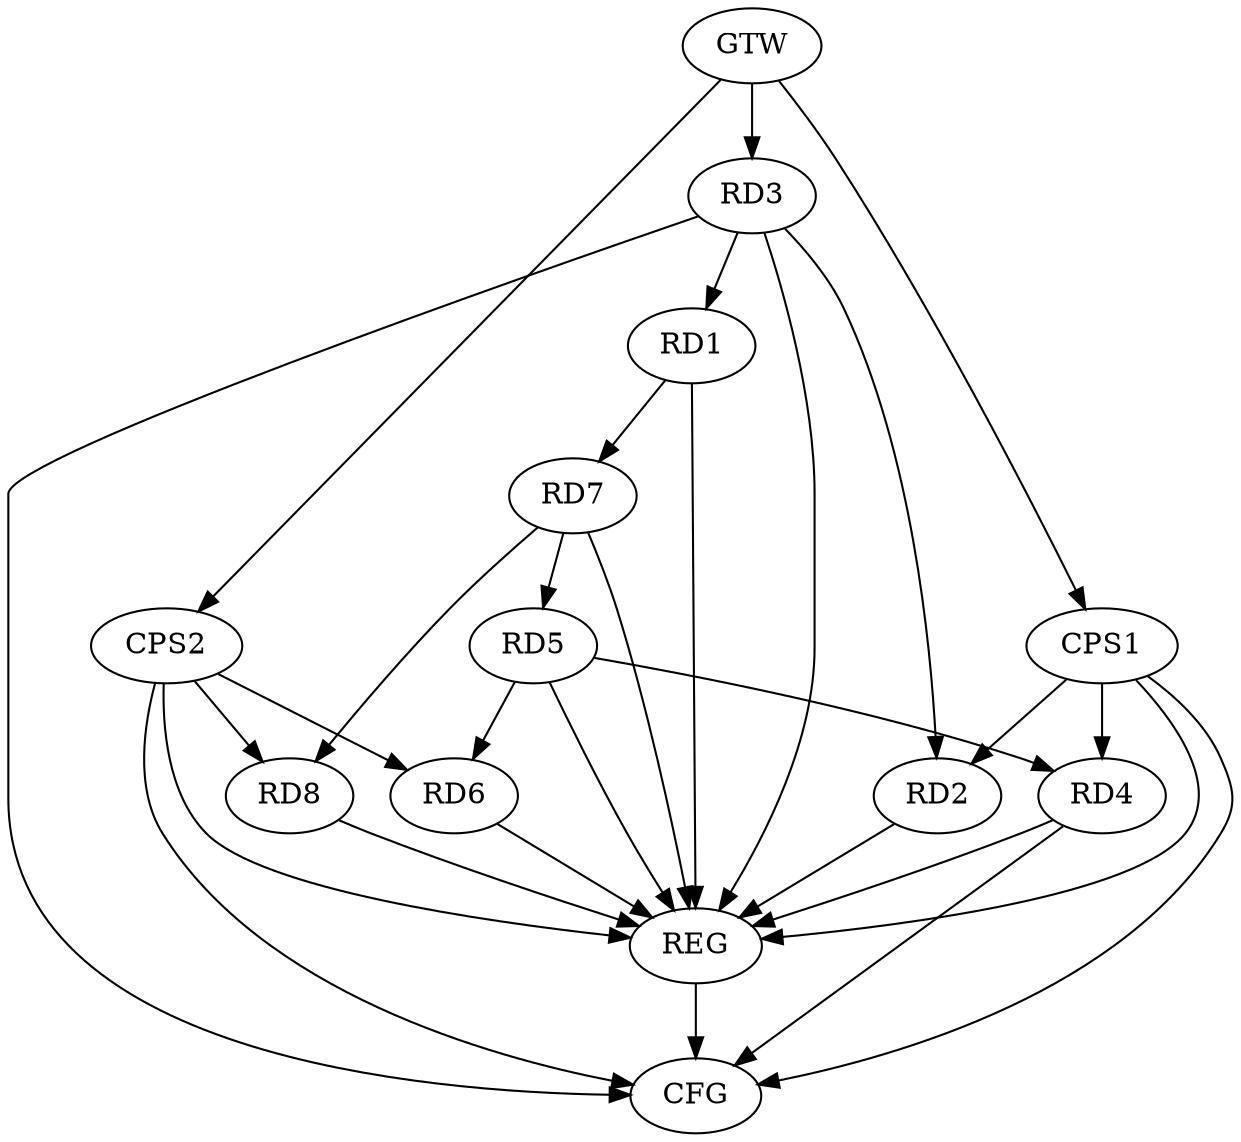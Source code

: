 strict digraph G {
  RD1 [ label="RD1" ];
  RD2 [ label="RD2" ];
  RD3 [ label="RD3" ];
  RD4 [ label="RD4" ];
  RD5 [ label="RD5" ];
  RD6 [ label="RD6" ];
  RD7 [ label="RD7" ];
  RD8 [ label="RD8" ];
  CPS1 [ label="CPS1" ];
  CPS2 [ label="CPS2" ];
  GTW [ label="GTW" ];
  REG [ label="REG" ];
  CFG [ label="CFG" ];
  RD3 -> RD1;
  RD1 -> RD7;
  RD3 -> RD2;
  RD5 -> RD4;
  RD5 -> RD6;
  RD7 -> RD5;
  RD7 -> RD8;
  CPS1 -> RD2;
  CPS1 -> RD4;
  CPS2 -> RD6;
  CPS2 -> RD8;
  GTW -> RD3;
  GTW -> CPS1;
  GTW -> CPS2;
  RD1 -> REG;
  RD2 -> REG;
  RD3 -> REG;
  RD4 -> REG;
  RD5 -> REG;
  RD6 -> REG;
  RD7 -> REG;
  RD8 -> REG;
  CPS1 -> REG;
  CPS2 -> REG;
  CPS2 -> CFG;
  RD3 -> CFG;
  RD4 -> CFG;
  CPS1 -> CFG;
  REG -> CFG;
}
